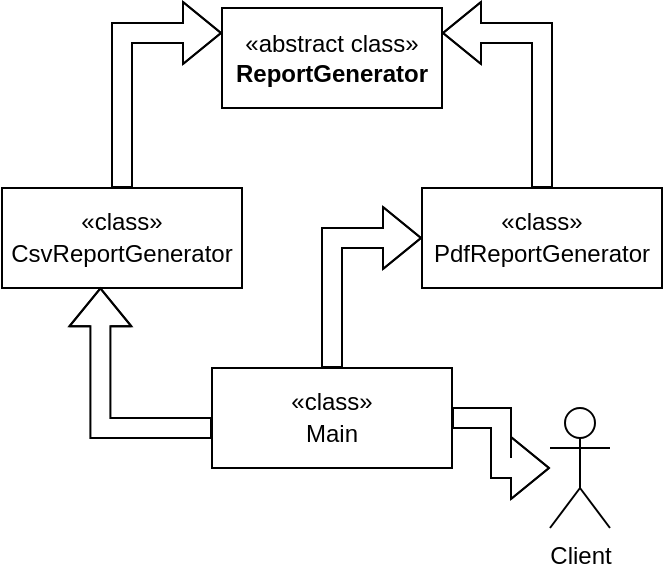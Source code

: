 <mxfile version="21.3.2" type="device">
  <diagram name="Página-1" id="D1qTOwx1ozwWevRPZxOQ">
    <mxGraphModel dx="778" dy="342" grid="1" gridSize="10" guides="1" tooltips="1" connect="1" arrows="1" fold="1" page="1" pageScale="1" pageWidth="827" pageHeight="1169" math="0" shadow="0">
      <root>
        <mxCell id="0" />
        <mxCell id="1" parent="0" />
        <mxCell id="lIObYpl-k9m2GkAREmZ7-2" value="«abstract class»&lt;br&gt;&lt;b&gt;ReportGenerator&lt;/b&gt;" style="html=1;whiteSpace=wrap;" vertex="1" parent="1">
          <mxGeometry x="250" y="40" width="110" height="50" as="geometry" />
        </mxCell>
        <mxCell id="lIObYpl-k9m2GkAREmZ7-5" style="edgeStyle=orthogonalEdgeStyle;shape=flexArrow;rounded=0;orthogonalLoop=1;jettySize=auto;html=1;entryX=1;entryY=0.25;entryDx=0;entryDy=0;" edge="1" parent="1" source="lIObYpl-k9m2GkAREmZ7-3" target="lIObYpl-k9m2GkAREmZ7-2">
          <mxGeometry relative="1" as="geometry" />
        </mxCell>
        <mxCell id="lIObYpl-k9m2GkAREmZ7-3" value="«class»&lt;br&gt;PdfReportGenerator&lt;span style=&quot;color: rgb(255, 255, 255); font-family: &amp;quot;Söhne Mono&amp;quot;, Monaco, &amp;quot;Andale Mono&amp;quot;, &amp;quot;Ubuntu Mono&amp;quot;, monospace; font-size: 14px; text-align: left; background-color: rgb(0, 0, 0);&quot;&gt; &lt;/span&gt;" style="html=1;whiteSpace=wrap;" vertex="1" parent="1">
          <mxGeometry x="350" y="130" width="120" height="50" as="geometry" />
        </mxCell>
        <mxCell id="lIObYpl-k9m2GkAREmZ7-6" style="edgeStyle=orthogonalEdgeStyle;shape=flexArrow;rounded=0;orthogonalLoop=1;jettySize=auto;html=1;entryX=0;entryY=0.25;entryDx=0;entryDy=0;" edge="1" parent="1" source="lIObYpl-k9m2GkAREmZ7-4" target="lIObYpl-k9m2GkAREmZ7-2">
          <mxGeometry relative="1" as="geometry" />
        </mxCell>
        <mxCell id="lIObYpl-k9m2GkAREmZ7-4" value="«class»&lt;br&gt;CsvReportGenerator&lt;span style=&quot;color: rgb(255, 255, 255); font-family: &amp;quot;Söhne Mono&amp;quot;, Monaco, &amp;quot;Andale Mono&amp;quot;, &amp;quot;Ubuntu Mono&amp;quot;, monospace; font-size: 14px; text-align: left; background-color: rgb(0, 0, 0);&quot;&gt; &lt;/span&gt;" style="html=1;whiteSpace=wrap;" vertex="1" parent="1">
          <mxGeometry x="140" y="130" width="120" height="50" as="geometry" />
        </mxCell>
        <mxCell id="lIObYpl-k9m2GkAREmZ7-8" style="edgeStyle=orthogonalEdgeStyle;shape=flexArrow;rounded=0;orthogonalLoop=1;jettySize=auto;html=1;" edge="1" parent="1" source="lIObYpl-k9m2GkAREmZ7-7" target="lIObYpl-k9m2GkAREmZ7-9">
          <mxGeometry relative="1" as="geometry">
            <mxPoint x="420" y="235" as="targetPoint" />
          </mxGeometry>
        </mxCell>
        <mxCell id="lIObYpl-k9m2GkAREmZ7-11" style="edgeStyle=orthogonalEdgeStyle;shape=flexArrow;rounded=0;orthogonalLoop=1;jettySize=auto;html=1;entryX=0;entryY=0.5;entryDx=0;entryDy=0;" edge="1" parent="1" source="lIObYpl-k9m2GkAREmZ7-7" target="lIObYpl-k9m2GkAREmZ7-3">
          <mxGeometry relative="1" as="geometry" />
        </mxCell>
        <mxCell id="lIObYpl-k9m2GkAREmZ7-12" style="edgeStyle=orthogonalEdgeStyle;shape=flexArrow;rounded=0;orthogonalLoop=1;jettySize=auto;html=1;entryX=0.41;entryY=0.993;entryDx=0;entryDy=0;entryPerimeter=0;" edge="1" parent="1" source="lIObYpl-k9m2GkAREmZ7-7" target="lIObYpl-k9m2GkAREmZ7-4">
          <mxGeometry relative="1" as="geometry">
            <mxPoint x="190" y="190" as="targetPoint" />
            <Array as="points">
              <mxPoint x="189" y="250" />
            </Array>
          </mxGeometry>
        </mxCell>
        <mxCell id="lIObYpl-k9m2GkAREmZ7-7" value="«class»&lt;br&gt;Main&lt;span style=&quot;color: rgb(255, 255, 255); font-family: &amp;quot;Söhne Mono&amp;quot;, Monaco, &amp;quot;Andale Mono&amp;quot;, &amp;quot;Ubuntu Mono&amp;quot;, monospace; font-size: 14px; text-align: left; background-color: rgb(0, 0, 0);&quot;&gt;&lt;/span&gt;" style="html=1;whiteSpace=wrap;" vertex="1" parent="1">
          <mxGeometry x="245" y="220" width="120" height="50" as="geometry" />
        </mxCell>
        <mxCell id="lIObYpl-k9m2GkAREmZ7-9" value="Client" style="shape=umlActor;verticalLabelPosition=bottom;verticalAlign=top;html=1;" vertex="1" parent="1">
          <mxGeometry x="414" y="240" width="30" height="60" as="geometry" />
        </mxCell>
      </root>
    </mxGraphModel>
  </diagram>
</mxfile>
